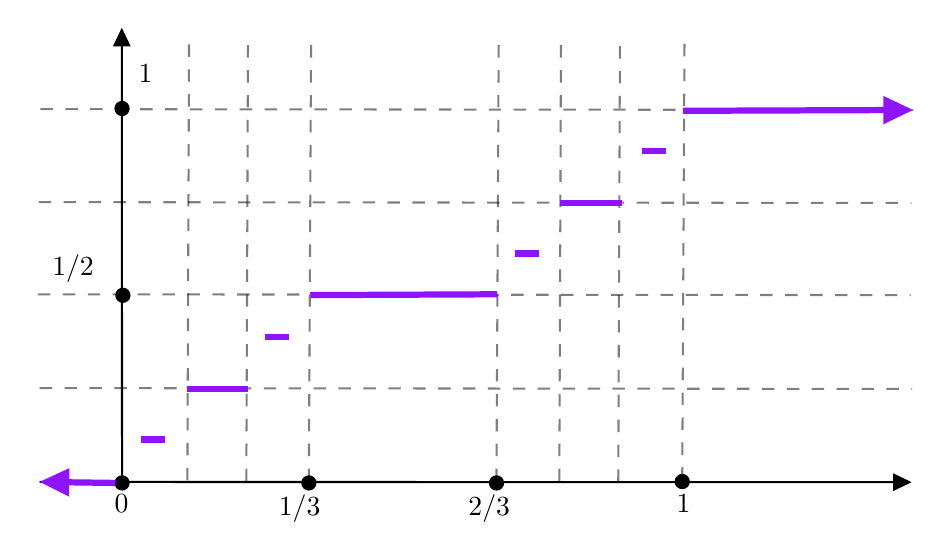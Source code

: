 

\tikzset{every picture/.style={line width=0.75pt}} %set default line width to 0.75pt        

\begin{tikzpicture}[x=0.75pt,y=0.75pt,yscale=-1,xscale=1]
%uncomment if require: \path (0,300); %set diagram left start at 0, and has height of 300

%Straight Lines [id:da28165983997622934] 
\draw    (50.2,250.2) -- (467.33,250.33) ;
\draw [shift={(470.33,250.33)}, rotate = 180.02] [fill={rgb, 255:red, 0; green, 0; blue, 0 }  ][line width=0.08]  [draw opacity=0] (8.93,-4.29) -- (0,0) -- (8.93,4.29) -- cycle    ;
%Flowchart: Connector [id:dp749884860381586] 
\draw  [fill={rgb, 255:red, 0; green, 0; blue, 0 }  ,fill opacity=1 ] (86.76,250.69) .. controls (86.76,248.94) and (88.18,247.52) .. (89.93,247.52) .. controls (91.68,247.52) and (93.1,248.94) .. (93.1,250.69) .. controls (93.1,252.44) and (91.68,253.86) .. (89.93,253.86) .. controls (88.18,253.86) and (86.76,252.44) .. (86.76,250.69) -- cycle ;
%Flowchart: Connector [id:dp4945414713497278] 
\draw  [fill={rgb, 255:red, 0; green, 0; blue, 0 }  ,fill opacity=1 ] (356.67,250.02) .. controls (356.67,248.27) and (358.08,246.86) .. (359.83,246.86) .. controls (361.58,246.86) and (363,248.27) .. (363,250.02) .. controls (363,251.77) and (361.58,253.19) .. (359.83,253.19) .. controls (358.08,253.19) and (356.67,251.77) .. (356.67,250.02) -- cycle ;
%Flowchart: Connector [id:dp22339919899350247] 
\draw  [fill={rgb, 255:red, 0; green, 0; blue, 0 }  ,fill opacity=1 ] (176.76,250.69) .. controls (176.76,248.94) and (178.18,247.52) .. (179.93,247.52) .. controls (181.68,247.52) and (183.1,248.94) .. (183.1,250.69) .. controls (183.1,252.44) and (181.68,253.86) .. (179.93,253.86) .. controls (178.18,253.86) and (176.76,252.44) .. (176.76,250.69) -- cycle ;
%Flowchart: Connector [id:dp8699143961304234] 
\draw  [fill={rgb, 255:red, 0; green, 0; blue, 0 }  ,fill opacity=1 ] (267.16,250.69) .. controls (267.16,248.94) and (268.58,247.52) .. (270.33,247.52) .. controls (272.08,247.52) and (273.5,248.94) .. (273.5,250.69) .. controls (273.5,252.44) and (272.08,253.86) .. (270.33,253.86) .. controls (268.58,253.86) and (267.16,252.44) .. (267.16,250.69) -- cycle ;
%Straight Lines [id:da6785490283546702] 
\draw    (89.93,247.52) -- (89.8,34.4) ;
\draw [shift={(89.8,31.4)}, rotate = 449.97] [fill={rgb, 255:red, 0; green, 0; blue, 0 }  ][line width=0.08]  [draw opacity=0] (8.93,-4.29) -- (0,0) -- (8.93,4.29) -- cycle    ;
%Flowchart: Connector [id:dp6017519916806864] 
\draw  [fill={rgb, 255:red, 0; green, 0; blue, 0 }  ,fill opacity=1 ] (86.76,70.29) .. controls (86.76,68.54) and (88.18,67.12) .. (89.93,67.12) .. controls (91.68,67.12) and (93.1,68.54) .. (93.1,70.29) .. controls (93.1,72.04) and (91.68,73.46) .. (89.93,73.46) .. controls (88.18,73.46) and (86.76,72.04) .. (86.76,70.29) -- cycle ;
%Straight Lines [id:da7794727694597656] 
\draw [color={rgb, 255:red, 0; green, 0; blue, 0 }  ,draw opacity=0.5 ] [dash pattern={on 4.5pt off 4.5pt}]  (50.6,70.6) -- (471,71) ;
%Flowchart: Connector [id:dp9275474146310922] 
\draw  [fill={rgb, 255:red, 0; green, 0; blue, 0 }  ,fill opacity=1 ] (87.16,160.29) .. controls (87.16,158.54) and (88.58,157.12) .. (90.33,157.12) .. controls (92.08,157.12) and (93.5,158.54) .. (93.5,160.29) .. controls (93.5,162.04) and (92.08,163.46) .. (90.33,163.46) .. controls (88.58,163.46) and (87.16,162.04) .. (87.16,160.29) -- cycle ;
%Straight Lines [id:da11073911854340657] 
\draw [color={rgb, 255:red, 0; green, 0; blue, 0 }  ,draw opacity=0.5 ] [dash pattern={on 4.5pt off 4.5pt}]  (49.4,159.8) -- (469.8,160.2) ;
%Straight Lines [id:da18609205034594312] 
\draw [color={rgb, 255:red, 0; green, 0; blue, 0 }  ,draw opacity=0.5 ] [dash pattern={on 4.5pt off 4.5pt}]  (181,39.8) -- (179.93,247.52) ;
%Straight Lines [id:da06966607544396752] 
\draw [color={rgb, 255:red, 0; green, 0; blue, 0 }  ,draw opacity=0.5 ] [dash pattern={on 4.5pt off 4.5pt}]  (271.4,39.8) -- (270.33,247.52) ;
%Straight Lines [id:da20245772431088271] 
\draw [color={rgb, 255:red, 0; green, 0; blue, 0 }  ,draw opacity=0.5 ] [dash pattern={on 4.5pt off 4.5pt}]  (360.9,39.13) -- (359.83,246.86) ;
%Straight Lines [id:da606177580681843] 
\draw [color={rgb, 255:red, 144; green, 19; blue, 254 }  ,draw opacity=1 ][line width=2.25]    (180.6,160.2) -- (270.6,159.8) ;
%Straight Lines [id:da6190276976837994] 
\draw [color={rgb, 255:red, 0; green, 0; blue, 0 }  ,draw opacity=0.5 ] [dash pattern={on 4.5pt off 4.5pt}]  (301.4,39.8) -- (300.6,249.8) ;
%Straight Lines [id:da01438202404019795] 
\draw [color={rgb, 255:red, 0; green, 0; blue, 0 }  ,draw opacity=0.5 ] [dash pattern={on 4.5pt off 4.5pt}]  (329.8,40.2) -- (329,250.2) ;
%Straight Lines [id:da48628391564380014] 
\draw [color={rgb, 255:red, 0; green, 0; blue, 0 }  ,draw opacity=0.5 ] [dash pattern={on 4.5pt off 4.5pt}]  (122.2,39.4) -- (121.4,249.4) ;
%Straight Lines [id:da39031694026462715] 
\draw [color={rgb, 255:red, 0; green, 0; blue, 0 }  ,draw opacity=0.5 ] [dash pattern={on 4.5pt off 4.5pt}]  (150.6,39.8) -- (149.8,249.8) ;
%Straight Lines [id:da09573892223203795] 
\draw [color={rgb, 255:red, 0; green, 0; blue, 0 }  ,draw opacity=0.5 ] [dash pattern={on 4.5pt off 4.5pt}]  (50.2,205) -- (470.6,205.4) ;
%Straight Lines [id:da06969893090873747] 
\draw [color={rgb, 255:red, 0; green, 0; blue, 0 }  ,draw opacity=0.5 ] [dash pattern={on 4.5pt off 4.5pt}]  (49.8,115.4) -- (470.2,115.8) ;
%Straight Lines [id:da7110895807715119] 
\draw [color={rgb, 255:red, 144; green, 19; blue, 254 }  ,draw opacity=1 ][line width=2.25]    (121,205.4) -- (150.6,205.4) ;
%Straight Lines [id:da8549748831013564] 
\draw [color={rgb, 255:red, 144; green, 19; blue, 254 }  ,draw opacity=1 ][line width=2.25]    (301,115.8) -- (330.6,115.8) ;
%Straight Lines [id:da2077350927120012] 
\draw [color={rgb, 255:red, 144; green, 19; blue, 254 }  ,draw opacity=1 ][line width=2.25]    (159,180.2) -- (170.6,180.2) ;
%Straight Lines [id:da21456914664853266] 
\draw [color={rgb, 255:red, 144; green, 19; blue, 254 }  ,draw opacity=1 ][line width=2.25]    (99,229.8) -- (110.6,229.8) ;
%Straight Lines [id:da24298671555035178] 
\draw [color={rgb, 255:red, 144; green, 19; blue, 254 }  ,draw opacity=1 ][line width=2.25]    (279.4,140.2) -- (291,140.2) ;
%Straight Lines [id:da5258340451472334] 
\draw [color={rgb, 255:red, 144; green, 19; blue, 254 }  ,draw opacity=1 ][line width=2.25]    (340.2,90.6) -- (351.8,90.6) ;
%Straight Lines [id:da9035553151015281] 
\draw [color={rgb, 255:red, 144; green, 19; blue, 254 }  ,draw opacity=1 ][line width=2.25]    (86.76,250.69) -- (55.2,250.27) ;
\draw [shift={(50.2,250.2)}, rotate = 360.77] [fill={rgb, 255:red, 144; green, 19; blue, 254 }  ,fill opacity=1 ][line width=0.08]  [draw opacity=0] (14.29,-6.86) -- (0,0) -- (14.29,6.86) -- cycle    ;
%Straight Lines [id:da8916377477896897] 
\draw [color={rgb, 255:red, 144; green, 19; blue, 254 }  ,draw opacity=1 ][line width=2.25]    (360.2,71.4) -- (466,71.02) ;
\draw [shift={(471,71)}, rotate = 539.79] [fill={rgb, 255:red, 144; green, 19; blue, 254 }  ,fill opacity=1 ][line width=0.08]  [draw opacity=0] (14.29,-6.86) -- (0,0) -- (14.29,6.86) -- cycle    ;

% Text Node
\draw (84.8,255) node [anchor=north west][inner sep=0.75pt]   [align=left] {$\displaystyle 0$};
% Text Node
\draw (355.6,255) node [anchor=north west][inner sep=0.75pt]   [align=left] {$\displaystyle 1$};
% Text Node
\draw (164,255) node [anchor=north west][inner sep=0.75pt]  [font=\normalsize] [align=left] {$\displaystyle 1/3$};
% Text Node
\draw (255.33,255) node [anchor=north west][inner sep=0.75pt]  [font=\normalsize] [align=left] {$\displaystyle 2/3$};
% Text Node
\draw (96.4,47.6) node [anchor=north west][inner sep=0.75pt]   [align=left] {$\displaystyle 1$};
% Text Node
\draw (54.8,139.4) node [anchor=north west][inner sep=0.75pt]  [font=\normalsize] [align=left] {$\displaystyle 1/2$};


\end{tikzpicture}
